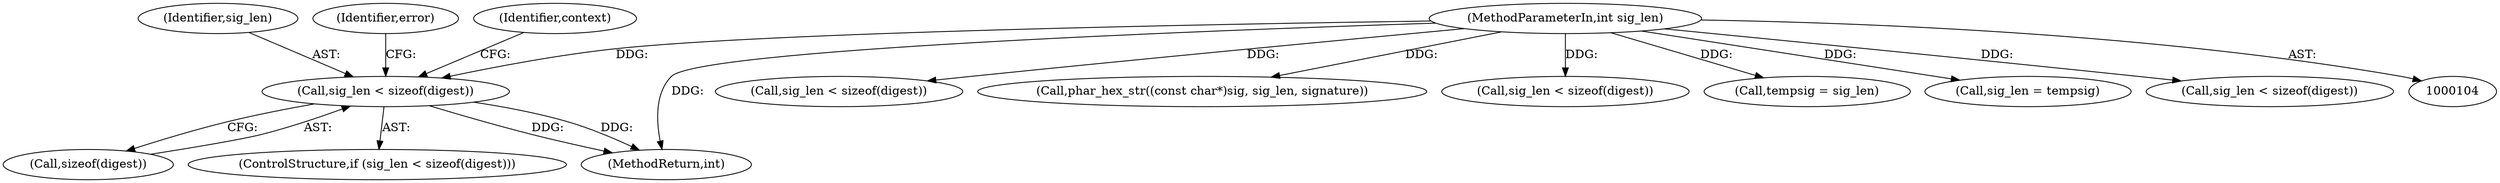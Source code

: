 digraph "0_php-src_0bfb970f43acd1e81d11be1154805f86655f15d5?w=1@API" {
"1000375" [label="(Call,sig_len < sizeof(digest))"];
"1000109" [label="(MethodParameterIn,int sig_len)"];
"1000376" [label="(Identifier,sig_len)"];
"1000381" [label="(Identifier,error)"];
"1000375" [label="(Call,sig_len < sizeof(digest))"];
"1000585" [label="(Call,sig_len < sizeof(digest))"];
"1000109" [label="(MethodParameterIn,int sig_len)"];
"1000377" [label="(Call,sizeof(digest))"];
"1000374" [label="(ControlStructure,if (sig_len < sizeof(digest)))"];
"1000258" [label="(Call,phar_hex_str((const char*)sig, sig_len, signature))"];
"1000480" [label="(Call,sig_len < sizeof(digest))"];
"1000208" [label="(Call,tempsig = sig_len)"];
"1000697" [label="(MethodReturn,int)"];
"1000252" [label="(Call,sig_len = tempsig)"];
"1000391" [label="(Identifier,context)"];
"1000270" [label="(Call,sig_len < sizeof(digest))"];
"1000375" -> "1000374"  [label="AST: "];
"1000375" -> "1000377"  [label="CFG: "];
"1000376" -> "1000375"  [label="AST: "];
"1000377" -> "1000375"  [label="AST: "];
"1000381" -> "1000375"  [label="CFG: "];
"1000391" -> "1000375"  [label="CFG: "];
"1000375" -> "1000697"  [label="DDG: "];
"1000375" -> "1000697"  [label="DDG: "];
"1000109" -> "1000375"  [label="DDG: "];
"1000109" -> "1000104"  [label="AST: "];
"1000109" -> "1000697"  [label="DDG: "];
"1000109" -> "1000208"  [label="DDG: "];
"1000109" -> "1000252"  [label="DDG: "];
"1000109" -> "1000258"  [label="DDG: "];
"1000109" -> "1000270"  [label="DDG: "];
"1000109" -> "1000480"  [label="DDG: "];
"1000109" -> "1000585"  [label="DDG: "];
}
